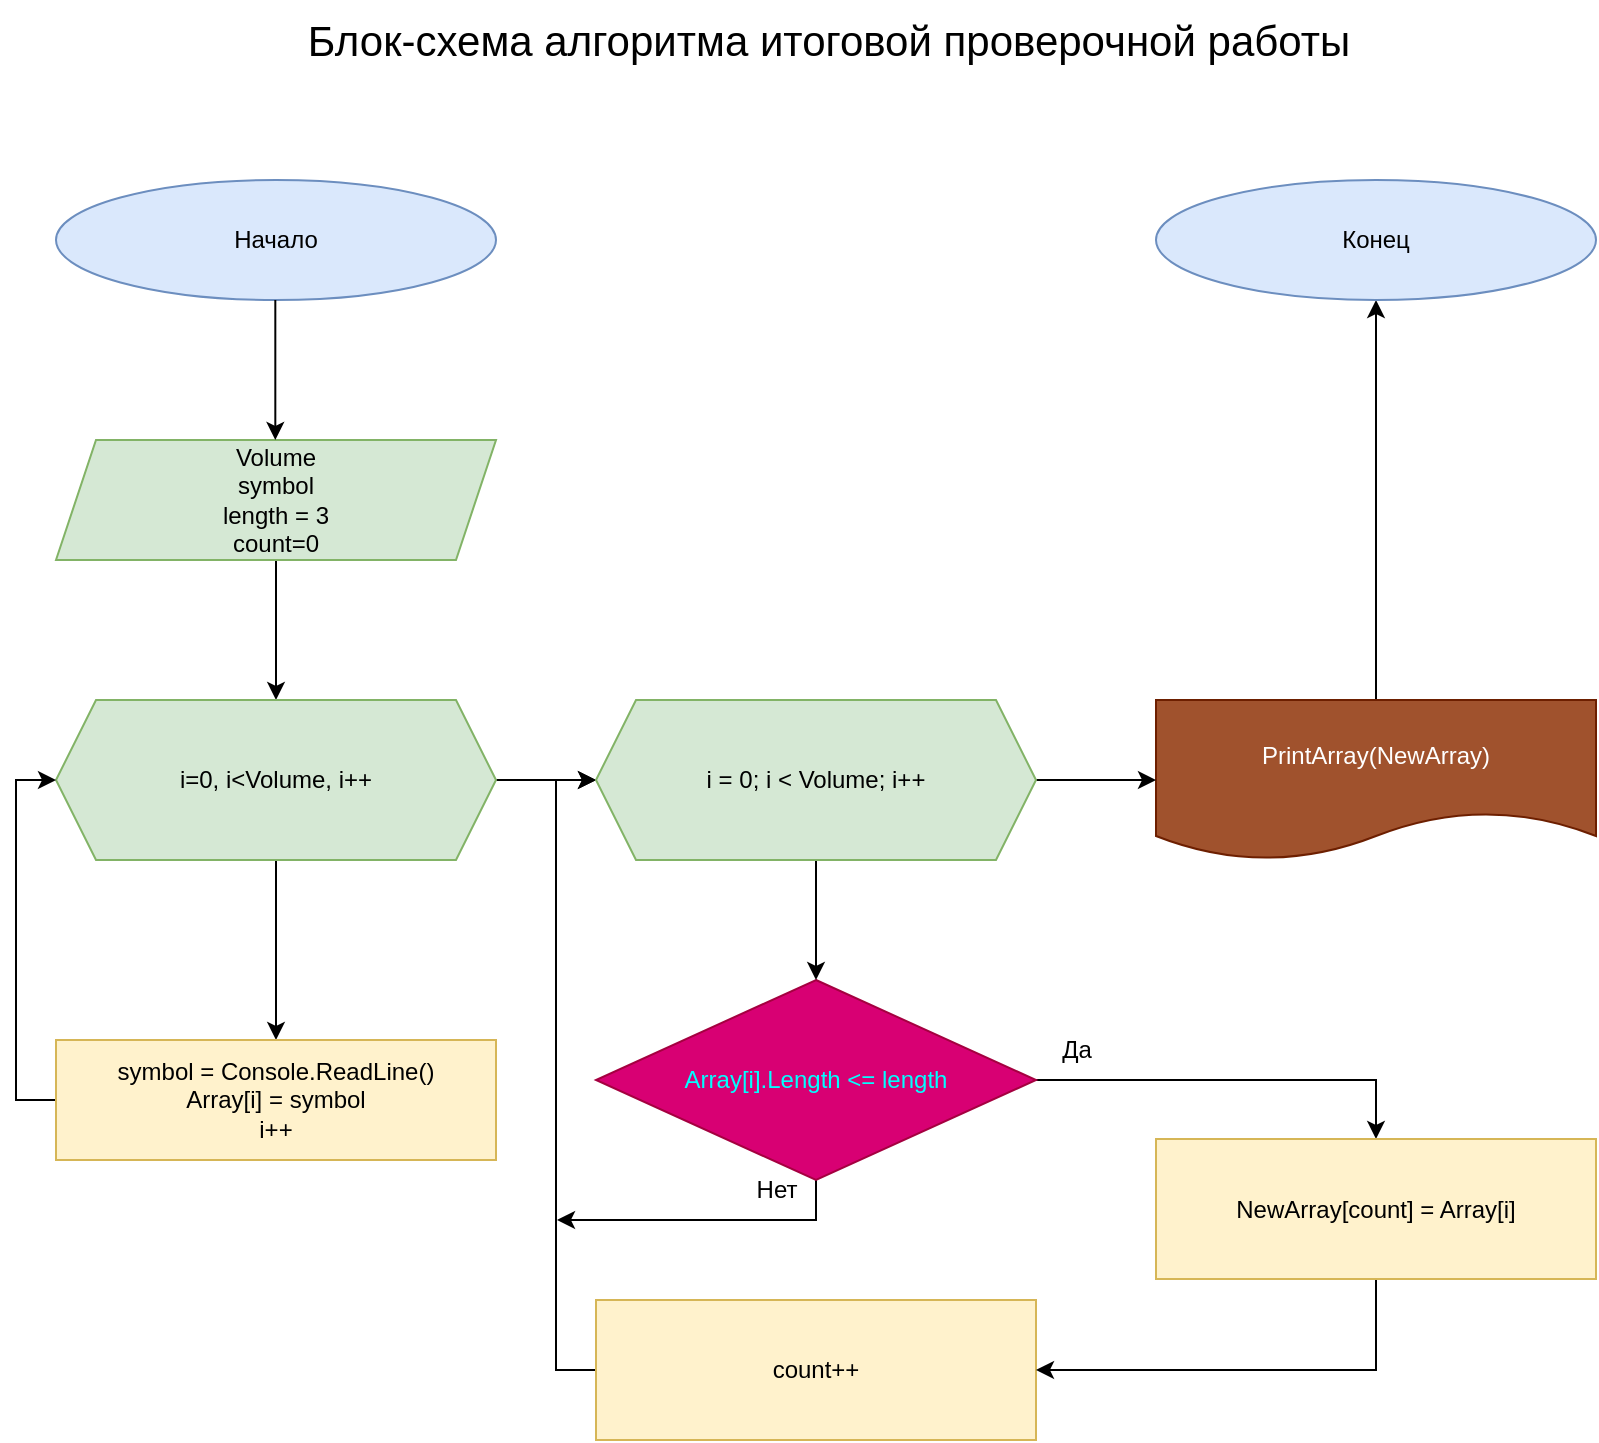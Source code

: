 <mxfile version="20.3.0" type="device"><diagram name="Итоговая проверочная работа" id="q-KhqokzVjrAMQurDv5P"><mxGraphModel dx="1673" dy="901" grid="1" gridSize="10" guides="1" tooltips="1" connect="1" arrows="1" fold="1" page="1" pageScale="1" pageWidth="827" pageHeight="1169" math="0" shadow="0"><root><mxCell id="x7A0I7R_6f42MPut1xAB-0"/><mxCell id="x7A0I7R_6f42MPut1xAB-1" parent="x7A0I7R_6f42MPut1xAB-0"/><mxCell id="x7A0I7R_6f42MPut1xAB-2" value="Начало" style="ellipse;whiteSpace=wrap;html=1;fillColor=#dae8fc;strokeColor=#6c8ebf;" parent="x7A0I7R_6f42MPut1xAB-1" vertex="1"><mxGeometry x="39" y="110" width="220" height="60" as="geometry"/></mxCell><mxCell id="x8oMek8B27phJ5jFHLCj-74" style="edgeStyle=orthogonalEdgeStyle;rounded=0;orthogonalLoop=1;jettySize=auto;html=1;entryX=0.5;entryY=1;entryDx=0;entryDy=0;" edge="1" parent="x7A0I7R_6f42MPut1xAB-1" source="x7A0I7R_6f42MPut1xAB-8" target="x8oMek8B27phJ5jFHLCj-73"><mxGeometry relative="1" as="geometry"/></mxCell><mxCell id="x7A0I7R_6f42MPut1xAB-8" value="PrintArray(NewArray)" style="shape=document;whiteSpace=wrap;html=1;boundedLbl=1;fillColor=#a0522d;strokeColor=#6D1F00;fontColor=#ffffff;" parent="x7A0I7R_6f42MPut1xAB-1" vertex="1"><mxGeometry x="589" y="370" width="220" height="80" as="geometry"/></mxCell><mxCell id="x7A0I7R_6f42MPut1xAB-10" value="&lt;font color=&quot;#000000&quot;&gt;&lt;span style=&quot;font-size: 21px;&quot;&gt;Блок-схема алгоритма итоговой проверочной работы&lt;br&gt;&lt;/span&gt;&lt;/font&gt;" style="text;html=1;resizable=0;autosize=1;align=center;verticalAlign=middle;points=[];fillColor=none;strokeColor=none;rounded=0;fontColor=#00FFFF;" parent="x7A0I7R_6f42MPut1xAB-1" vertex="1"><mxGeometry x="155" y="20" width="540" height="40" as="geometry"/></mxCell><mxCell id="x8oMek8B27phJ5jFHLCj-21" value="" style="edgeStyle=orthogonalEdgeStyle;rounded=0;orthogonalLoop=1;jettySize=auto;html=1;" edge="1" parent="x7A0I7R_6f42MPut1xAB-1" source="x7A0I7R_6f42MPut1xAB-12" target="x8oMek8B27phJ5jFHLCj-20"><mxGeometry relative="1" as="geometry"/></mxCell><mxCell id="x7A0I7R_6f42MPut1xAB-12" value="Volume&lt;br&gt;symbol&lt;br&gt;length = 3&lt;br&gt;count=0" style="shape=parallelogram;perimeter=parallelogramPerimeter;whiteSpace=wrap;html=1;fixedSize=1;fillColor=#d5e8d4;strokeColor=#82b366;" parent="x7A0I7R_6f42MPut1xAB-1" vertex="1"><mxGeometry x="39" y="240" width="220" height="60" as="geometry"/></mxCell><mxCell id="x7A0I7R_6f42MPut1xAB-34" value="Нет" style="text;html=1;align=center;verticalAlign=middle;resizable=0;points=[];autosize=1;strokeColor=none;fillColor=none;" parent="x7A0I7R_6f42MPut1xAB-1" vertex="1"><mxGeometry x="379.0" y="600" width="40" height="30" as="geometry"/></mxCell><mxCell id="x8oMek8B27phJ5jFHLCj-68" style="edgeStyle=orthogonalEdgeStyle;rounded=0;orthogonalLoop=1;jettySize=auto;html=1;entryX=0.5;entryY=0;entryDx=0;entryDy=0;" edge="1" parent="x7A0I7R_6f42MPut1xAB-1" source="UWrQoq5OZOc45dIjkBBh-0" target="x8oMek8B27phJ5jFHLCj-67"><mxGeometry relative="1" as="geometry"/></mxCell><mxCell id="x8oMek8B27phJ5jFHLCj-71" style="edgeStyle=orthogonalEdgeStyle;rounded=0;orthogonalLoop=1;jettySize=auto;html=1;exitX=0.5;exitY=1;exitDx=0;exitDy=0;" edge="1" parent="x7A0I7R_6f42MPut1xAB-1" source="UWrQoq5OZOc45dIjkBBh-0"><mxGeometry relative="1" as="geometry"><mxPoint x="289" y="630" as="targetPoint"/></mxGeometry></mxCell><mxCell id="UWrQoq5OZOc45dIjkBBh-0" value="&lt;font color=&quot;#00ffff&quot;&gt;Array[i].Length &amp;lt;= length&lt;/font&gt;" style="rhombus;whiteSpace=wrap;html=1;fillColor=#d80073;fontColor=#ffffff;strokeColor=#A50040;" parent="x7A0I7R_6f42MPut1xAB-1" vertex="1"><mxGeometry x="309" y="510" width="220" height="100" as="geometry"/></mxCell><mxCell id="x8oMek8B27phJ5jFHLCj-70" style="edgeStyle=orthogonalEdgeStyle;rounded=0;orthogonalLoop=1;jettySize=auto;html=1;exitX=0;exitY=0.5;exitDx=0;exitDy=0;entryX=0;entryY=0.5;entryDx=0;entryDy=0;" edge="1" parent="x7A0I7R_6f42MPut1xAB-1" source="UWrQoq5OZOc45dIjkBBh-6" target="x8oMek8B27phJ5jFHLCj-59"><mxGeometry relative="1" as="geometry"/></mxCell><mxCell id="UWrQoq5OZOc45dIjkBBh-6" value="count++" style="whiteSpace=wrap;html=1;fillColor=#fff2cc;strokeColor=#d6b656;" parent="x7A0I7R_6f42MPut1xAB-1" vertex="1"><mxGeometry x="309" y="670" width="220" height="70" as="geometry"/></mxCell><mxCell id="UWrQoq5OZOc45dIjkBBh-9" value="Да" style="text;html=1;align=center;verticalAlign=middle;resizable=0;points=[];autosize=1;strokeColor=none;fillColor=none;" parent="x7A0I7R_6f42MPut1xAB-1" vertex="1"><mxGeometry x="529.0" y="530" width="40" height="30" as="geometry"/></mxCell><mxCell id="x8oMek8B27phJ5jFHLCj-25" value="" style="edgeStyle=orthogonalEdgeStyle;rounded=0;orthogonalLoop=1;jettySize=auto;html=1;" edge="1" parent="x7A0I7R_6f42MPut1xAB-1" source="x8oMek8B27phJ5jFHLCj-20" target="x8oMek8B27phJ5jFHLCj-24"><mxGeometry relative="1" as="geometry"/></mxCell><mxCell id="x8oMek8B27phJ5jFHLCj-60" value="" style="edgeStyle=orthogonalEdgeStyle;rounded=0;orthogonalLoop=1;jettySize=auto;html=1;" edge="1" parent="x7A0I7R_6f42MPut1xAB-1" source="x8oMek8B27phJ5jFHLCj-20" target="x8oMek8B27phJ5jFHLCj-59"><mxGeometry relative="1" as="geometry"/></mxCell><mxCell id="x8oMek8B27phJ5jFHLCj-20" value="i=0, i&amp;lt;Volume, i++" style="shape=hexagon;perimeter=hexagonPerimeter2;whiteSpace=wrap;html=1;fixedSize=1;fillColor=#d5e8d4;strokeColor=#82b366;" vertex="1" parent="x7A0I7R_6f42MPut1xAB-1"><mxGeometry x="39" y="370" width="220" height="80" as="geometry"/></mxCell><mxCell id="x8oMek8B27phJ5jFHLCj-26" style="edgeStyle=orthogonalEdgeStyle;rounded=0;orthogonalLoop=1;jettySize=auto;html=1;entryX=0;entryY=0.5;entryDx=0;entryDy=0;exitX=0;exitY=0.5;exitDx=0;exitDy=0;" edge="1" parent="x7A0I7R_6f42MPut1xAB-1" source="x8oMek8B27phJ5jFHLCj-24" target="x8oMek8B27phJ5jFHLCj-20"><mxGeometry relative="1" as="geometry"/></mxCell><mxCell id="x8oMek8B27phJ5jFHLCj-24" value="symbol = Console.ReadLine()&lt;br&gt;Array[i] = symbol&lt;br&gt;i++" style="whiteSpace=wrap;html=1;fillColor=#fff2cc;strokeColor=#d6b656;" vertex="1" parent="x7A0I7R_6f42MPut1xAB-1"><mxGeometry x="39" y="540" width="220" height="60" as="geometry"/></mxCell><mxCell id="x8oMek8B27phJ5jFHLCj-62" value="" style="edgeStyle=orthogonalEdgeStyle;rounded=0;orthogonalLoop=1;jettySize=auto;html=1;entryX=0.5;entryY=0;entryDx=0;entryDy=0;" edge="1" parent="x7A0I7R_6f42MPut1xAB-1" source="x8oMek8B27phJ5jFHLCj-59" target="UWrQoq5OZOc45dIjkBBh-0"><mxGeometry relative="1" as="geometry"><mxPoint x="449" y="510" as="targetPoint"/></mxGeometry></mxCell><mxCell id="x8oMek8B27phJ5jFHLCj-72" style="edgeStyle=orthogonalEdgeStyle;rounded=0;orthogonalLoop=1;jettySize=auto;html=1;entryX=0;entryY=0.5;entryDx=0;entryDy=0;" edge="1" parent="x7A0I7R_6f42MPut1xAB-1" source="x8oMek8B27phJ5jFHLCj-59" target="x7A0I7R_6f42MPut1xAB-8"><mxGeometry relative="1" as="geometry"/></mxCell><mxCell id="x8oMek8B27phJ5jFHLCj-59" value="i = 0; i &amp;lt; Volume; i++" style="shape=hexagon;perimeter=hexagonPerimeter2;whiteSpace=wrap;html=1;fixedSize=1;fillColor=#d5e8d4;strokeColor=#82b366;" vertex="1" parent="x7A0I7R_6f42MPut1xAB-1"><mxGeometry x="309" y="370" width="220" height="80" as="geometry"/></mxCell><mxCell id="x8oMek8B27phJ5jFHLCj-69" style="edgeStyle=orthogonalEdgeStyle;rounded=0;orthogonalLoop=1;jettySize=auto;html=1;exitX=0.5;exitY=1;exitDx=0;exitDy=0;entryX=1;entryY=0.5;entryDx=0;entryDy=0;" edge="1" parent="x7A0I7R_6f42MPut1xAB-1" source="x8oMek8B27phJ5jFHLCj-67" target="UWrQoq5OZOc45dIjkBBh-6"><mxGeometry relative="1" as="geometry"/></mxCell><mxCell id="x8oMek8B27phJ5jFHLCj-67" value="NewArray[count] = Array[i]" style="whiteSpace=wrap;html=1;fillColor=#fff2cc;strokeColor=#d6b656;" vertex="1" parent="x7A0I7R_6f42MPut1xAB-1"><mxGeometry x="589" y="589.5" width="220" height="70" as="geometry"/></mxCell><mxCell id="x8oMek8B27phJ5jFHLCj-73" value="Конец" style="ellipse;whiteSpace=wrap;html=1;fillColor=#dae8fc;strokeColor=#6c8ebf;" vertex="1" parent="x7A0I7R_6f42MPut1xAB-1"><mxGeometry x="589" y="110" width="220" height="60" as="geometry"/></mxCell><mxCell id="4PQLbgjo8gMDXEjJyaND-0" value="" style="edgeStyle=orthogonalEdgeStyle;rounded=0;orthogonalLoop=1;jettySize=auto;html=1;" edge="1" parent="x7A0I7R_6f42MPut1xAB-1"><mxGeometry relative="1" as="geometry"><mxPoint x="148.66" y="170" as="sourcePoint"/><mxPoint x="148.66" y="240" as="targetPoint"/></mxGeometry></mxCell></root></mxGraphModel></diagram></mxfile>
